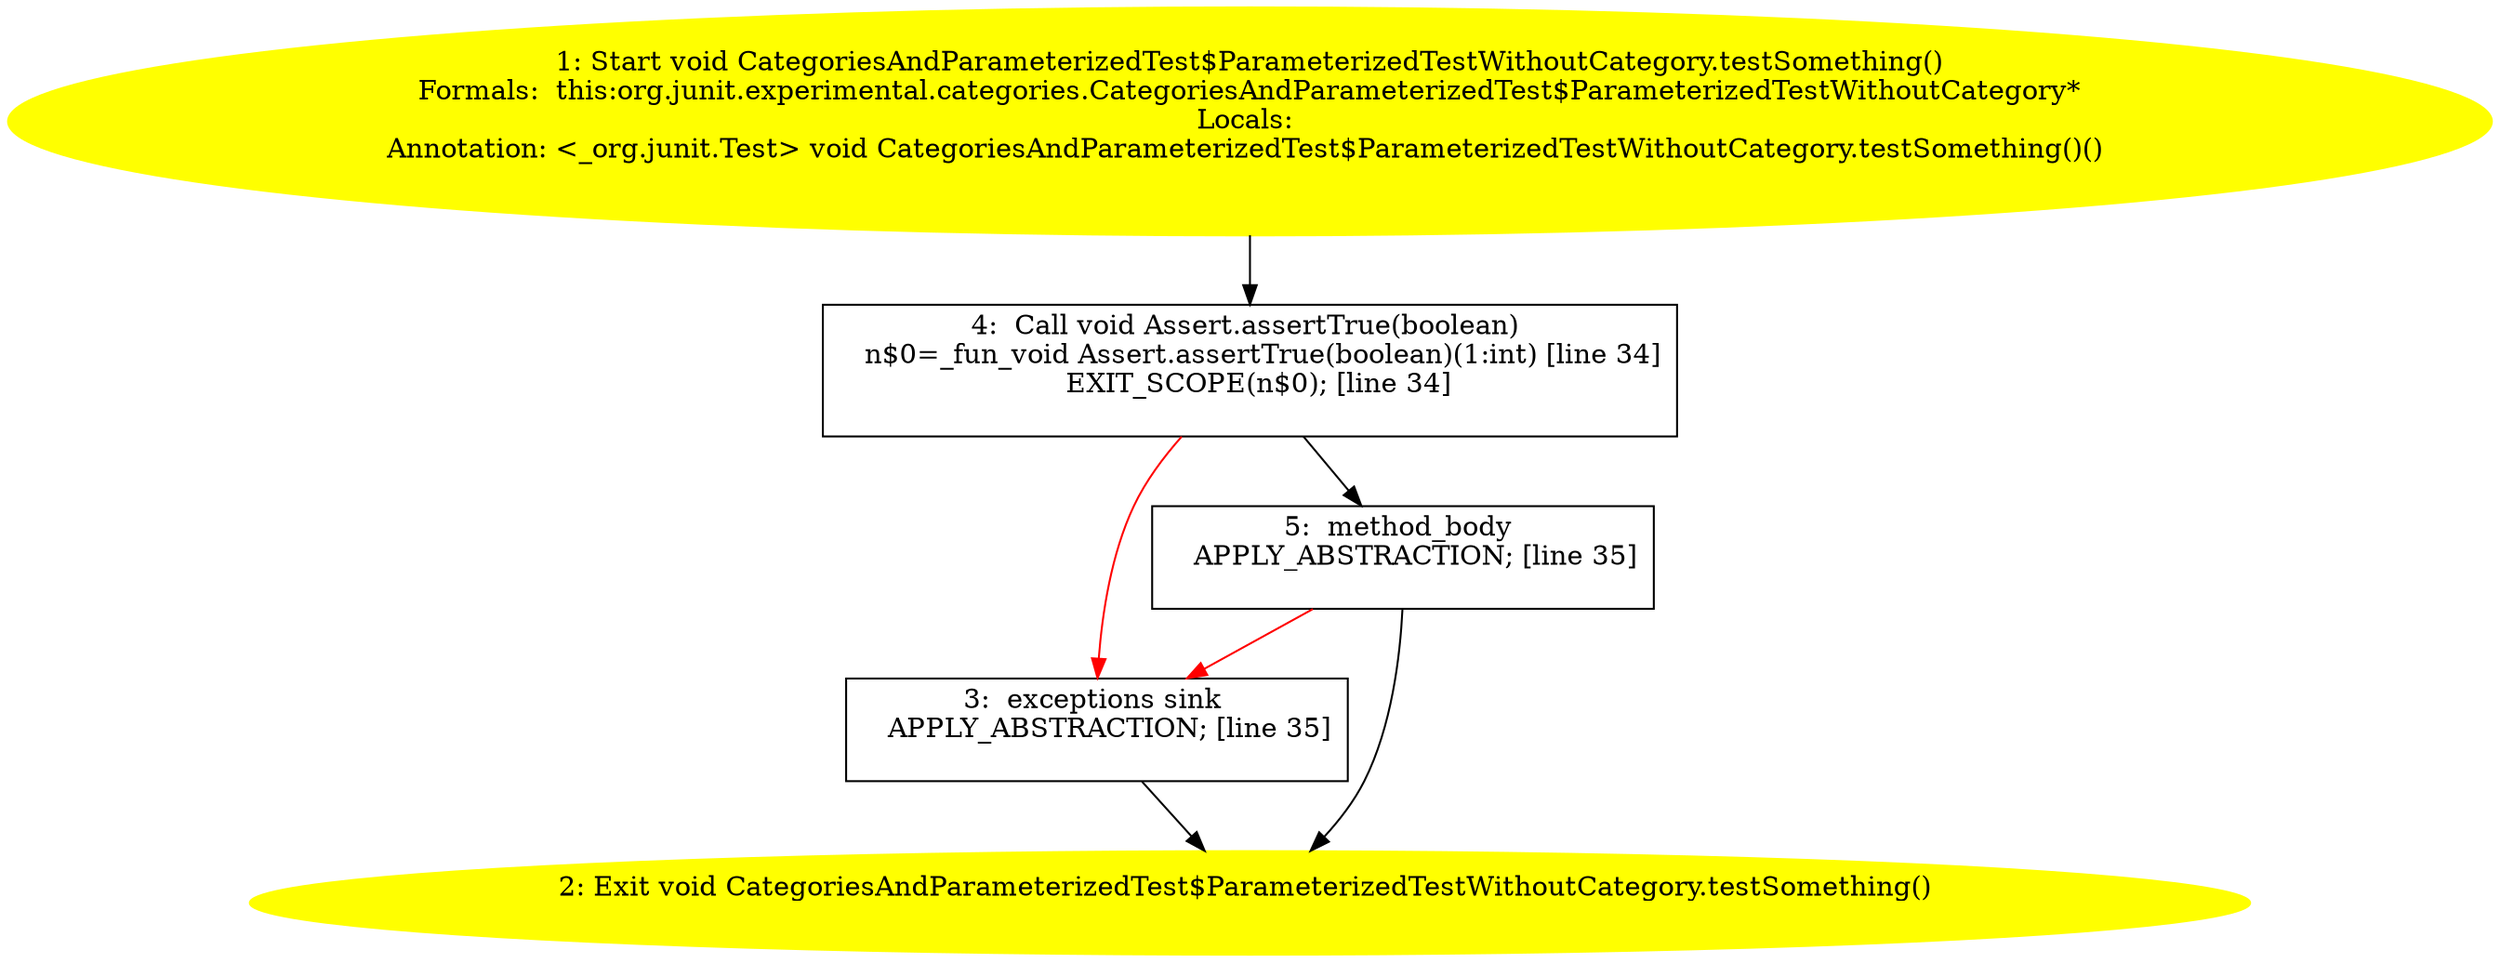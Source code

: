 /* @generated */
digraph cfg {
"org.junit.experimental.categories.CategoriesAndParameterizedTest$ParameterizedTestWithoutCategory.te.0a9c05343583f4d53c6de6745da9abed_1" [label="1: Start void CategoriesAndParameterizedTest$ParameterizedTestWithoutCategory.testSomething()\nFormals:  this:org.junit.experimental.categories.CategoriesAndParameterizedTest$ParameterizedTestWithoutCategory*\nLocals: \nAnnotation: <_org.junit.Test> void CategoriesAndParameterizedTest$ParameterizedTestWithoutCategory.testSomething()() \n  " color=yellow style=filled]
	

	 "org.junit.experimental.categories.CategoriesAndParameterizedTest$ParameterizedTestWithoutCategory.te.0a9c05343583f4d53c6de6745da9abed_1" -> "org.junit.experimental.categories.CategoriesAndParameterizedTest$ParameterizedTestWithoutCategory.te.0a9c05343583f4d53c6de6745da9abed_4" ;
"org.junit.experimental.categories.CategoriesAndParameterizedTest$ParameterizedTestWithoutCategory.te.0a9c05343583f4d53c6de6745da9abed_2" [label="2: Exit void CategoriesAndParameterizedTest$ParameterizedTestWithoutCategory.testSomething() \n  " color=yellow style=filled]
	

"org.junit.experimental.categories.CategoriesAndParameterizedTest$ParameterizedTestWithoutCategory.te.0a9c05343583f4d53c6de6745da9abed_3" [label="3:  exceptions sink \n   APPLY_ABSTRACTION; [line 35]\n " shape="box"]
	

	 "org.junit.experimental.categories.CategoriesAndParameterizedTest$ParameterizedTestWithoutCategory.te.0a9c05343583f4d53c6de6745da9abed_3" -> "org.junit.experimental.categories.CategoriesAndParameterizedTest$ParameterizedTestWithoutCategory.te.0a9c05343583f4d53c6de6745da9abed_2" ;
"org.junit.experimental.categories.CategoriesAndParameterizedTest$ParameterizedTestWithoutCategory.te.0a9c05343583f4d53c6de6745da9abed_4" [label="4:  Call void Assert.assertTrue(boolean) \n   n$0=_fun_void Assert.assertTrue(boolean)(1:int) [line 34]\n  EXIT_SCOPE(n$0); [line 34]\n " shape="box"]
	

	 "org.junit.experimental.categories.CategoriesAndParameterizedTest$ParameterizedTestWithoutCategory.te.0a9c05343583f4d53c6de6745da9abed_4" -> "org.junit.experimental.categories.CategoriesAndParameterizedTest$ParameterizedTestWithoutCategory.te.0a9c05343583f4d53c6de6745da9abed_5" ;
	 "org.junit.experimental.categories.CategoriesAndParameterizedTest$ParameterizedTestWithoutCategory.te.0a9c05343583f4d53c6de6745da9abed_4" -> "org.junit.experimental.categories.CategoriesAndParameterizedTest$ParameterizedTestWithoutCategory.te.0a9c05343583f4d53c6de6745da9abed_3" [color="red" ];
"org.junit.experimental.categories.CategoriesAndParameterizedTest$ParameterizedTestWithoutCategory.te.0a9c05343583f4d53c6de6745da9abed_5" [label="5:  method_body \n   APPLY_ABSTRACTION; [line 35]\n " shape="box"]
	

	 "org.junit.experimental.categories.CategoriesAndParameterizedTest$ParameterizedTestWithoutCategory.te.0a9c05343583f4d53c6de6745da9abed_5" -> "org.junit.experimental.categories.CategoriesAndParameterizedTest$ParameterizedTestWithoutCategory.te.0a9c05343583f4d53c6de6745da9abed_2" ;
	 "org.junit.experimental.categories.CategoriesAndParameterizedTest$ParameterizedTestWithoutCategory.te.0a9c05343583f4d53c6de6745da9abed_5" -> "org.junit.experimental.categories.CategoriesAndParameterizedTest$ParameterizedTestWithoutCategory.te.0a9c05343583f4d53c6de6745da9abed_3" [color="red" ];
}
